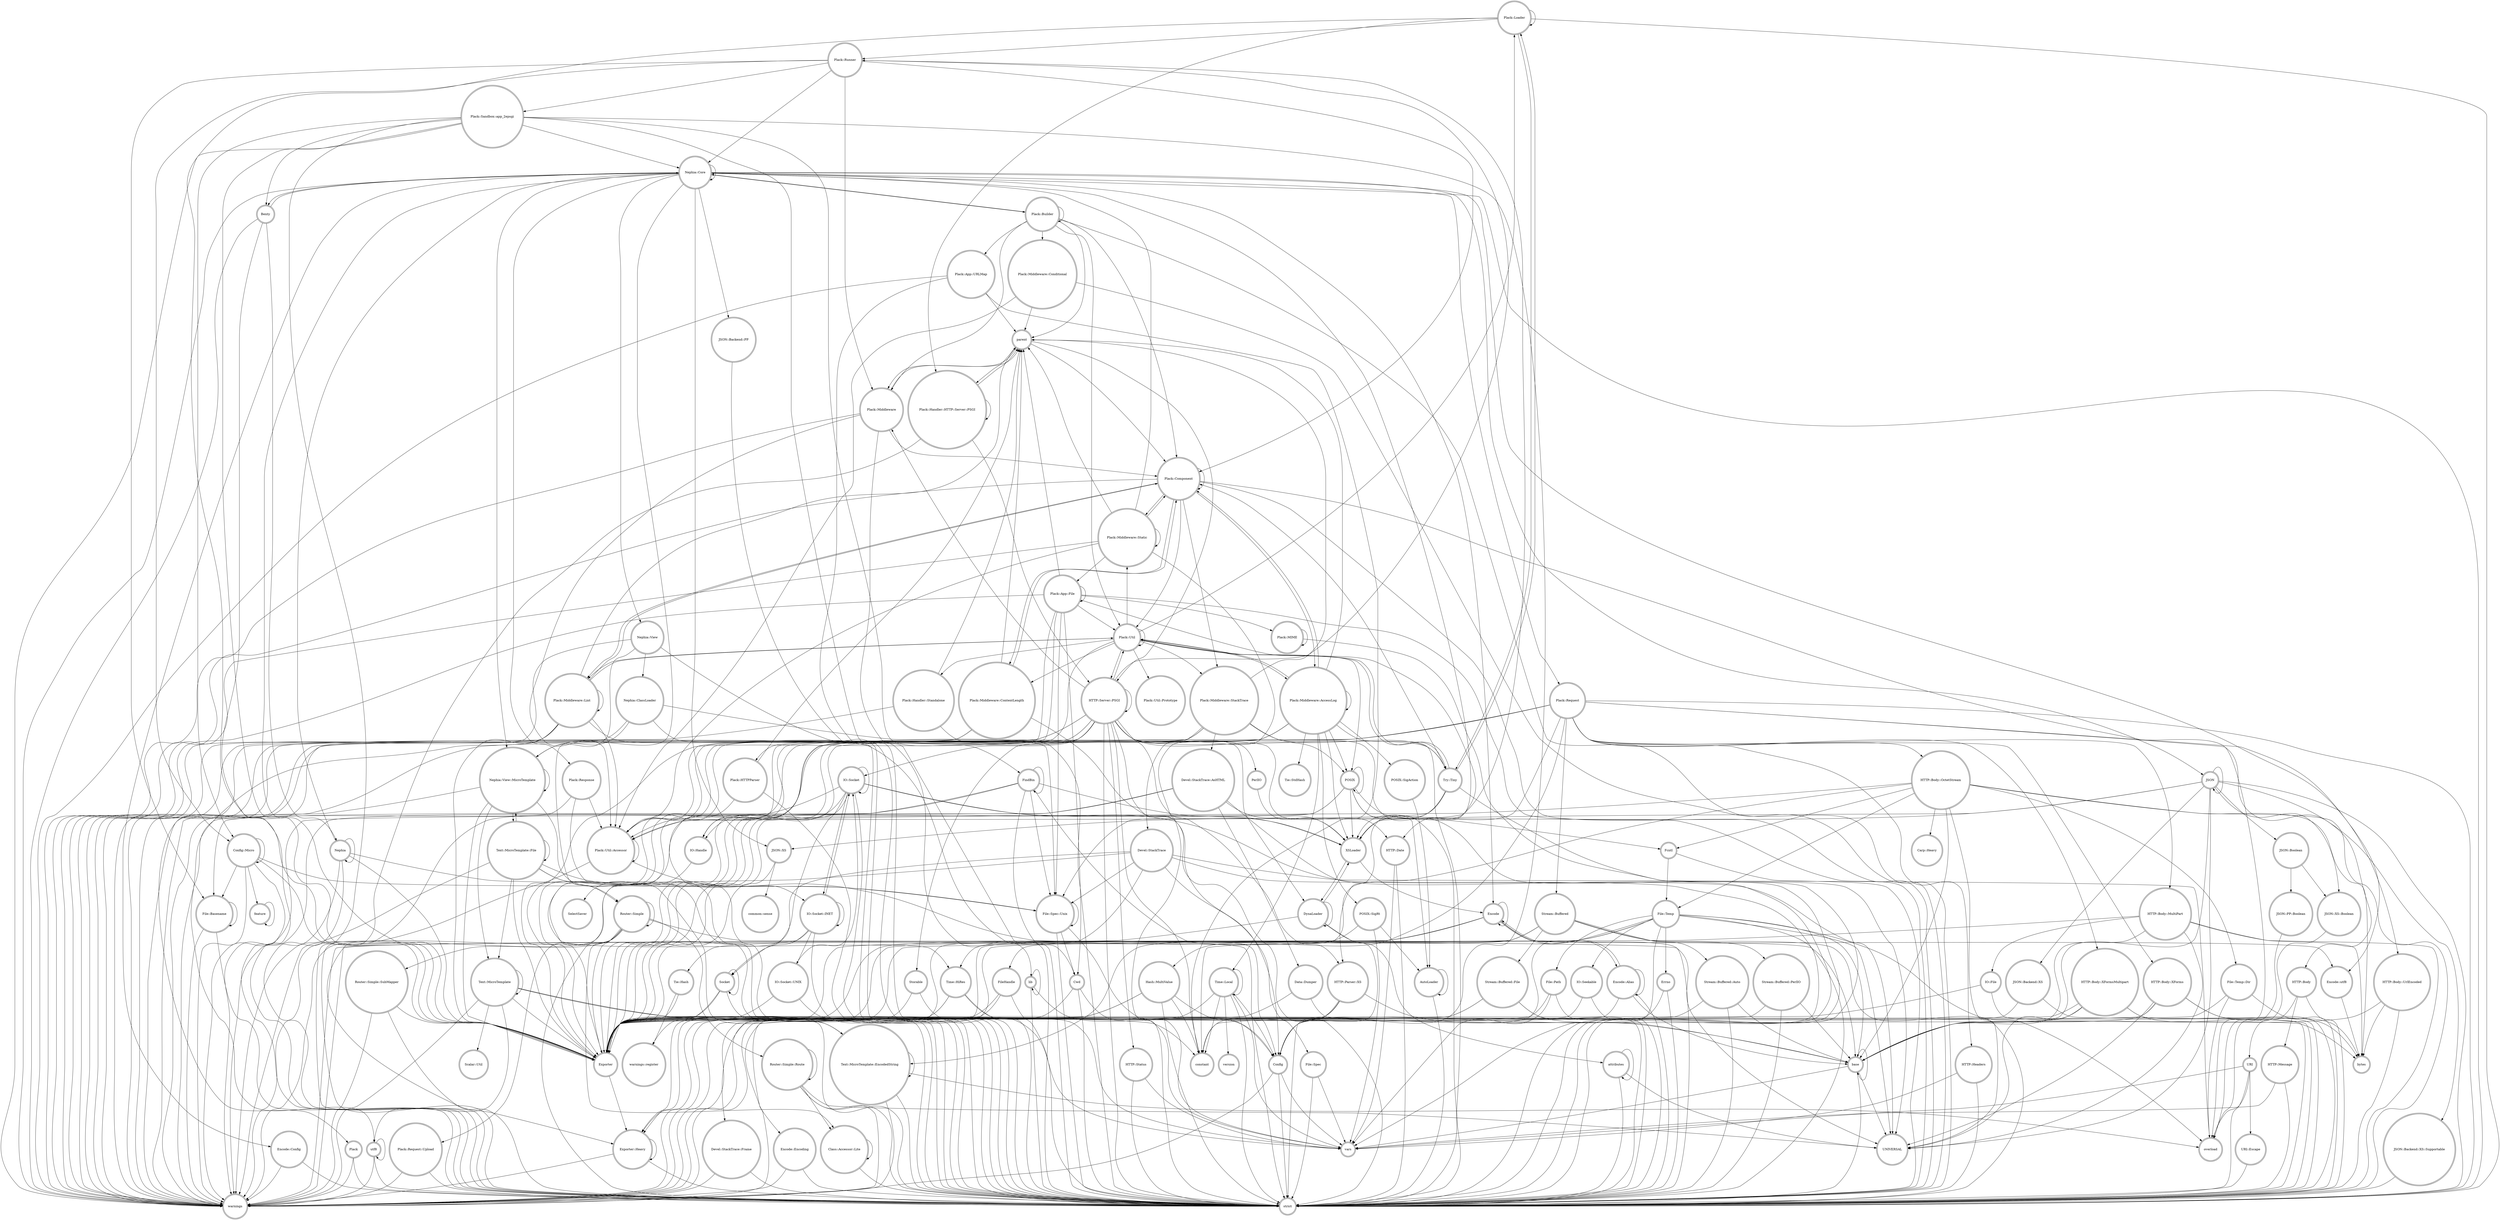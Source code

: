 digraph {
graph [overlap=false]
node [shape=doublecircle];
"Plack::Loader" -> "Plack::Runner";
"Nephia::Core" -> "Router::Simple";
"Time::Local" -> "version";
"Plack::Middleware::ContentLength" -> "parent";
"Nephia::Core" -> "Exporter";
"Plack::Middleware::Static" -> "Nephia::Core";
"Plack::Runner" -> "Plack::Middleware";
"FileHandle" -> "Exporter::Heavy";
"Plack::Handler::HTTP::Server::PSGI" -> "strict";
"Plack::Loader" -> "Try::Tiny";
"IO::Socket" -> "IO::Socket";
"Router::Simple::Route" -> "Router::Simple::Route";
"Nephia::Core" -> "Plack::Builder";
"Plack::Builder" -> "Plack::App::URLMap";
"HTTP::Body::UrlEncoded" -> "bytes";
"Config::Micro" -> "File::Spec::Unix";
"Router::Simple::SubMapper" -> "strict";
"Plack::Middleware::StackTrace" -> "Devel::StackTrace";
"Router::Simple::Route" -> "warnings";
"URI" -> "overload";
"Plack::Util" -> "Try::Tiny";
"HTTP::Body::OctetStream" -> "bytes";
"Stream::Buffered::PerlIO" -> "strict";
"Plack::Middleware::AccessLog" -> "Plack::Component";
"Nephia" -> "Router::Simple";
"Plack::Middleware" -> "Plack::Util::Accessor";
"HTTP::Server::PSGI" -> "Plack";
"Plack::Request" -> "HTTP::Body::MultiPart";
"Plack::Handler::Standalone" -> "parent";
"HTTP::Body::OctetStream" -> "Fcntl";
"Router::Simple" -> "UNIVERSAL";
"Plack::App::URLMap" -> "warnings";
"Cwd" -> "vars";
"Plack" -> "warnings";
"Stream::Buffered" -> "strict";
"PerlIO" -> "XSLoader";
"Plack::Middleware::Static" -> "Plack::Component";
"Plack::Response" -> "warnings";
"Config" -> "strict";
"JSON" -> "strict";
"Plack::Middleware::AccessLog" -> "strict";
"Plack::Builder" -> "Plack::Builder";
"HTTP::Body" -> "HTTP::Message";
"Plack::App::File" -> "Exporter";
"Nephia::Core" -> "Nephia::View::MicroTemplate";
"Plack::Builder" -> "Nephia::Core";
"Encode::Alias" -> "Encode";
"URI::Escape" -> "strict";
"Nephia::Core" -> "Nephia::View";
"Time::HiRes" -> "strict";
"JSON" -> "JSON::XS";
"POSIX" -> "strict";
"Plack::Util" -> "Plack::Middleware::AccessLog";
"Router::Simple::SubMapper" -> "Exporter";
"Plack::Request" -> "HTTP::Body";
"Try::Tiny" -> "UNIVERSAL";
"Plack::Middleware" -> "strict";
"Router::Simple::Route" -> "UNIVERSAL";
"JSON::XS::Boolean" -> "overload";
"File::Temp" -> "Config";
"Plack::Util" -> "Plack::Loader";
"Plack::Middleware::Lint" -> "Plack::Component";
"Nephia::Core" -> "JSON::XS";
"Plack::Middleware::Static" -> "Plack::Middleware::Static";
"Hash::MultiValue" -> "Config";
"Data::Dumper" -> "bytes";
"File::Temp" -> "base";
"Plack::Builder" -> "Plack::Middleware::Conditional";
"File::Temp" -> "Errno";
"IO::Socket::INET" -> "Socket";
"Stream::Buffered" -> "FileHandle";
"File::Path" -> "Exporter";
"Nephia::View" -> "warnings";
"parent" -> "Plack::Middleware";
"HTTP::Body::MultiPart" -> "UNIVERSAL";
"Plack::Middleware::Lint" -> "Plack::Util";
"Text::MicroTemplate" -> "Scalar::Util";
"POSIX::SigRt" -> "vars";
"HTTP::Date" -> "strict";
"Exporter::Heavy" -> "warnings";
"HTTP::Parser::XS" -> "base";
"IO::Handle" -> "SelectSaver";
"Hash::MultiValue" -> "warnings";
"Stream::Buffered::File" -> "base";
"URI" -> "vars";
"Plack::Request" -> "XSLoader";
"Devel::StackTrace" -> "File::Spec";
"HTTP::Server::PSGI" -> "HTTP::Parser::XS";
"DynaLoader" -> "attributes";
"Nephia::Core" -> "Benty";
"IO::Socket" -> "Exporter::Heavy";
"IO::Socket::INET" -> "IO::Socket";
"Plack::Request::Upload" -> "strict";
"Devel::StackTrace" -> "Exporter";
"File::Spec" -> "vars";
"HTTP::Server::PSGI" -> "DynaLoader";
"Plack::Builder" -> "Plack::Component";
"Plack::Response" -> "Plack::Util::Accessor";
"Devel::StackTrace::Frame" -> "strict";
"POSIX::SigRt" -> "AutoLoader";
"Plack::Middleware::AccessLog" -> "XSLoader";
"Plack::Util" -> "Plack::Util";
"Plack::Middleware::AccessLog" -> "Plack::Util::Accessor";
"Plack::Sandbox::app_2epsgi" -> "Benty";
"Plack::App::File" -> "warnings";
"Plack::Util" -> "Plack::Middleware::ContentLength";
"Encode" -> "Encode::utf8";
"JSON" -> "UNIVERSAL";
"HTTP::Server::PSGI" -> "warnings";
"Errno" -> "Config";
"Plack::Request" -> "HTTP::Headers";
"Plack::App::File" -> "Plack::MIME";
"FindBin" -> "Config";
"HTTP::Body::XForms" -> "UNIVERSAL";
"utf8" -> "warnings";
"Stream::Buffered::File" -> "Exporter";
"HTTP::Server::PSGI" -> "strict";
"File::Temp::Dir" -> "overload";
"Text::MicroTemplate::EncodedString" -> "Text::MicroTemplate::EncodedString";
"HTTP::Body::UrlEncoded" -> "base";
"Plack::App::File" -> "parent";
"Router::Simple::SubMapper" -> "warnings";
"Plack::Middleware::Lint" -> "Plack::Util::Accessor";
"HTTP::Server::PSGI" -> "Try::Tiny";
"HTTP::Server::PSGI" -> "Plack::Middleware";
"Stream::Buffered" -> "Exporter";
"Time::Local" -> "constant";
"HTTP::Server::PSGI" -> "HTTP::Server::PSGI";
"Plack::Builder" -> "strict";
"base" -> "UNIVERSAL";
"Plack::Request" -> "Stream::Buffered";
"HTTP::Server::PSGI" -> "Exporter";
"Plack::Request" -> "Storable";
"Plack::Handler::HTTP::Server::PSGI" -> "Plack::Handler::HTTP::Server::PSGI";
"HTTP::Server::PSGI" -> "IO::Socket::INET";
"Encode::Alias" -> "Encode::Alias";
"Hash::MultiValue" -> "constant";
"Try::Tiny" -> "HTTP::Parser::XS";
"Benty" -> "strict";
"File::Temp" -> "File::Path";
"IO::Seekable" -> "Exporter";
"HTTP::Parser::XS" -> "warnings";
"Plack::HTTPParser" -> "strict";
"HTTP::Body::MultiPart" -> "strict";
"IO::Seekable" -> "strict";
"IO::Socket::UNIX" -> "strict";
"Nephia::Core" -> "warnings";
"Plack::Middleware" -> "warnings";
"AutoLoader" -> "AutoLoader";
"Text::MicroTemplate" -> "warnings";
"Text::MicroTemplate::EncodedString" -> "overload";
"POSIX" -> "AutoLoader";
"Stream::Buffered::File" -> "warnings";
"Devel::StackTrace" -> "overload";
"POSIX" -> "Exporter";
"Plack::Middleware::Lint" -> "Plack::Middleware::Lint";
"Plack::Loader" -> "strict";
"Plack::App::File" -> "Cwd";
"FindBin" -> "File::Spec::Unix";
"Plack::Util::Accessor" -> "warnings";
"Text::MicroTemplate::File" -> "Nephia::View::MicroTemplate";
"Plack::Component" -> "Plack::Middleware::ContentLength";
"HTTP::Message" -> "strict";
"Plack::Middleware::Lint" -> "strict";
"HTTP::Body::XFormsMultipart" -> "bytes";
"HTTP::Body::OctetStream" -> "Exporter";
"JSON::Backend::XS::Supportable" -> "strict";
"lib" -> "strict";
"Plack::MIME" -> "strict";
"Plack::App::File" -> "HTTP::Date";
"Plack::Component" -> "Plack::Middleware::Lint";
"HTTP::Body::XFormsMultipart" -> "Exporter";
"Plack::Sandbox::app_2epsgi" -> "warnings";
"Devel::StackTrace" -> "strict";
"Encode::Alias" -> "warnings";
"File::Temp::Dir" -> "strict";
"IO::Socket::INET" -> "Exporter";
"HTTP::Body::XFormsMultipart" -> "UNIVERSAL";
"Plack::Middleware::Lint" -> "Exporter";
"IO::Socket::UNIX" -> "Exporter";
"Plack::Middleware::StackTrace" -> "Exporter";
"Plack::App::URLMap" -> "constant";
"File::Spec" -> "strict";
"Tie::Hash" -> "warnings::register";
"POSIX" -> "XSLoader";
"Plack::Middleware::AccessLog" -> "Tie::StdHash";
"Hash::MultiValue" -> "strict";
"JSON::PP::Boolean" -> "overload";
"JSON" -> "JSON";
"Nephia::ClassLoader" -> "strict";
"Storable" -> "Exporter";
"Plack::Middleware::Conditional" -> "Plack::Util::Accessor";
"Encode" -> "warnings";
"HTTP::Body::OctetStream" -> "UNIVERSAL";
"DynaLoader" -> "Time::HiRes";
"Plack" -> "strict";
"Plack::Middleware::Conditional" -> "strict";
"File::Temp" -> "overload";
"Plack::Runner" -> "File::Spec::Unix";
"Plack::Request" -> "Plack::Request::Upload";
"Fcntl" -> "File::Temp";
"Nephia" -> "strict";
"Nephia::View::MicroTemplate" -> "Nephia::View::MicroTemplate";
"Router::Simple::Route" -> "Class::Accessor::Lite";
"IO::Socket" -> "IO::Handle";
"Plack::MIME" -> "Plack::MIME";
"Plack::Middleware::Static" -> "strict";
"Nephia::View" -> "Nephia::ClassLoader";
"Socket" -> "Socket";
"Time::Local" -> "strict";
"Try::Tiny" -> "Plack::Util::Accessor";
"Plack::Middleware::AccessLog" -> "Plack::Util";
"IO::Socket" -> "Socket";
"POSIX::SigRt" -> "Tie::Hash";
"Try::Tiny" -> "Plack::Component";
"HTTP::Body::OctetStream" -> "File::Temp";
"Nephia::ClassLoader" -> "File::Spec::Unix";
"Nephia::ClassLoader" -> "Nephia::View::MicroTemplate";
"Devel::StackTrace" -> "warnings";
"Config::Micro" -> "feature";
"Plack::Middleware::AccessLog" -> "Plack::Middleware::AccessLog";
"Text::MicroTemplate" -> "Text::MicroTemplate";
"AutoLoader" -> "strict";
"Encode" -> "strict";
"Try::Tiny" -> "XSLoader";
"File::Basename" -> "warnings";
"HTTP::Parser::XS" -> "constant";
"HTTP::Body::XFormsMultipart" -> "strict";
"Plack::Middleware::AccessLog" -> "parent";
"Stream::Buffered::PerlIO" -> "warnings";
"Plack::Middleware::AccessLog" -> "IO::Handle";
"HTTP::Body::MultiPart" -> "Exporter";
"Text::MicroTemplate::EncodedString" -> "strict";
"Encode" -> "base";
"Nephia::View::MicroTemplate" -> "Text::MicroTemplate";
"FindBin" -> "FindBin";
"Text::MicroTemplate" -> "constant";
"Config" -> "warnings";
"Plack::Sandbox::app_2epsgi" -> "Config";
"Nephia::Core" -> "JSON::Backend::PP";
"HTTP::Server::PSGI" -> "HTTP::Date";
"JSON::XS" -> "Exporter";
"File::Temp" -> "Exporter";
"Plack::Middleware::AccessLog" -> "POSIX::SigAction";
"XSLoader" -> "Encode";
"JSON::XS" -> "common::sense";
"Plack::Response" -> "strict";
"Plack::Component" -> "Plack::Middleware::AccessLog";
"Plack::Runner" -> "Plack::Component";
"HTTP::Server::PSGI" -> "Time::HiRes";
"Encode" -> "Text::MicroTemplate::EncodedString";
"Time::Local" -> "Config";
"HTTP::Server::PSGI" -> "Plack::Runner";
"File::Temp" -> "strict";
"Errno" -> "strict";
"Plack::Loader" -> "Plack::Loader";
"Storable" -> "vars";
"File::Spec::Unix" -> "vars";
"Plack::Util" -> "Plack::Middleware::StackTrace";
"Plack::Middleware" -> "parent";
"Router::Simple::Route" -> "strict";
"attributes" -> "strict";
"Plack::Sandbox::app_2epsgi" -> "Config::Micro";
"lib" -> "Config";
"Plack::Runner" -> "File::Basename";
"Devel::StackTrace" -> "Devel::StackTrace::Frame";
"HTTP::Body::MultiPart" -> "bytes";
"HTTP::Server::PSGI" -> "constant";
"Plack::Middleware::StackTrace" -> "strict";
"Plack::Middleware::Lint" -> "utf8";
"utf8" -> "strict";
"Time::Local" -> "Exporter";
"Time::HiRes" -> "Exporter::Heavy";
"Devel::StackTrace::AsHTML" -> "strict";
"Nephia::View" -> "Nephia::View::MicroTemplate";
"HTTP::Status" -> "vars";
"parent" -> "HTTP::Server::PSGI";
"Plack::Request" -> "HTTP::Body::XForms";
"Stream::Buffered::Auto" -> "base";
"Nephia" -> "Exporter";
"Plack::Sandbox::app_2epsgi" -> "strict";
"IO::File" -> "Exporter";
"File::Basename" -> "File::Basename";
"Encode::Encoding" -> "warnings";
"File::Temp" -> "UNIVERSAL";
"File::Path" -> "strict";
"Nephia" -> "Nephia";
"Plack::Middleware::Lint" -> "warnings";
"Config::Micro" -> "File::Basename";
"Config::Micro" -> "warnings";
"Plack::Middleware::AccessLog" -> "POSIX::SigRt";
"Nephia::Core" -> "Plack::Response";
"HTTP::Server::PSGI" -> "PerlIO";
"JSON::Backend::XS" -> "strict";
"Benty" -> "Nephia";
"Plack::Builder" -> "Plack::Util";
"Plack::Util" -> "HTTP::Server::PSGI";
"Plack::Middleware::StackTrace" -> "Plack::Util::Accessor";
"Plack::Middleware::StackTrace" -> "parent";
"Plack::Component" -> "strict";
"Plack::Request" -> "Hash::MultiValue";
"Plack::App::URLMap" -> "parent";
"Text::MicroTemplate::File" -> "Text::MicroTemplate::EncodedString";
"JSON" -> "base";
"Plack::Request" -> "HTTP::Body::XFormsMultipart";
"Plack::Request" -> "warnings";
"Socket" -> "strict";
"HTTP::Body" -> "URI";
"attributes" -> "attributes";
"Time::HiRes" -> "vars";
"Plack::Util" -> "Plack::Util::Accessor";
"HTTP::Parser::XS" -> "strict";
"IO::Socket" -> "Exporter";
"HTTP::Headers" -> "vars";
"Plack::Handler::Standalone" -> "warnings";
"IO::Socket::INET" -> "IO::Socket::UNIX";
"Exporter" -> "Exporter::Heavy";
"HTTP::Date" -> "vars";
"Nephia" -> "Nephia::Core";
"JSON::Boolean" -> "JSON::XS::Boolean";
"Router::Simple" -> "Router::Simple::Route";
"Devel::StackTrace::AsHTML" -> "warnings";
"HTTP::Server::PSGI" -> "Plack::Util";
"Router::Simple" -> "Router::Simple";
"Text::MicroTemplate" -> "utf8";
"Plack::Request" -> "HTTP::Body::OctetStream";
"Plack::Component" -> "Plack::Component";
"lib" -> "lib";
"attributes" -> "UNIVERSAL";
"Plack::Handler::HTTP::Server::PSGI" -> "parent";
"HTTP::Status" -> "strict";
"Text::MicroTemplate::EncodedString" -> "warnings";
"Encode::Alias" -> "strict";
"Plack::Util" -> "Plack::Handler::Standalone";
"utf8" -> "utf8";
"HTTP::Message" -> "vars";
"Text::MicroTemplate" -> "Exporter";
"POSIX" -> "warnings";
"Plack::Util" -> "Plack::Middleware::Lint";
"Plack::Request" -> "HTTP::Body::UrlEncoded";
"Exporter::Heavy" -> "strict";
"File::Spec::Unix" -> "strict";
"Time::HiRes" -> "Exporter";
"Devel::StackTrace::AsHTML" -> "XSLoader";
"HTTP::Body::OctetStream" -> "Exporter::Heavy";
"HTTP::Server::PSGI" -> "IO::Socket";
"DynaLoader" -> "DynaLoader";
"Plack::Util" -> "Plack::Middleware::Static";
"Plack::Middleware::ContentLength" -> "Plack::Util::Accessor";
"Plack::HTTPParser" -> "Exporter";
"HTTP::Headers" -> "strict";
"Router::Simple" -> "Router::Simple::SubMapper";
"IO::Socket" -> "strict";
"base" -> "base";
"Nephia::View::MicroTemplate" -> "Text::MicroTemplate::File";
"File::Temp" -> "IO::Seekable";
"Plack::Handler::Standalone" -> "strict";
"Encode" -> "Exporter";
"Encode::Encoding" -> "strict";
"Stream::Buffered" -> "Stream::Buffered::Auto";
"Text::MicroTemplate" -> "Text::MicroTemplate::EncodedString";
"Time::Local" -> "vars";
"HTTP::Server::PSGI" -> "POSIX";
"Cwd" -> "Exporter";
"Plack::Middleware" -> "Plack::Component";
"Plack::Middleware::StackTrace" -> "Devel::StackTrace::AsHTML";
"JSON" -> "XSLoader";
"JSON::Backend::XS" -> "constant";
"File::Path" -> "vars";
"JSON" -> "JSON::XS::Boolean";
"Fcntl" -> "strict";
"parent" -> "Plack::Handler::HTTP::Server::PSGI";
"Text::MicroTemplate::File" -> "File::Spec::Unix";
"Plack::Component" -> "overload";
"HTTP::Body::UrlEncoded" -> "strict";
"Encode::utf8" -> "bytes";
"Plack::Runner" -> "Plack::Sandbox::app_2epsgi";
"Plack::Request" -> "strict";
"Text::MicroTemplate::File" -> "Text::MicroTemplate";
"Plack::Builder" -> "parent";
"Config::Micro" -> "strict";
"Plack::Request::Upload" -> "warnings";
"DynaLoader" -> "Config";
"IO::Socket" -> "UNIVERSAL";
"Plack::App::File" -> "File::Spec::Unix";
"Plack::Loader" -> "Exporter";
"Router::Simple" -> "strict";
"Exporter::Heavy" -> "Exporter::Heavy";
"Plack::Middleware::Lint" -> "parent";
"Router::Simple" -> "Class::Accessor::Lite";
"Tie::Hash" -> "Exporter";
"Socket" -> "warnings::register";
"Plack::App::File" -> "Plack::Util";
"Cwd" -> "strict";
"File::Spec::Unix" -> "File::Spec::Unix";
"HTTP::Body::OctetStream" -> "base";
"Nephia::Core" -> "JSON";
"Plack::Handler::HTTP::Server::PSGI" -> "HTTP::Server::PSGI";
"POSIX" -> "Fcntl";
"Plack::Sandbox::app_2epsgi" -> "Exporter";
"Plack::Util" -> "POSIX";
"Plack::Runner" -> "Nephia::Core";
"Stream::Buffered" -> "warnings";
"Plack::Middleware::StackTrace" -> "Try::Tiny";
"Plack::App::File" -> "Plack::Util::Accessor";
"Plack::Middleware::StackTrace" -> "warnings";
"Plack::Middleware::Static" -> "warnings";
"File::Temp" -> "constant";
"Plack::Middleware::AccessLog" -> "POSIX";
"Nephia::Core" -> "Encode::utf8";
"Encode::Config" -> "warnings";
"Plack::Component" -> "Plack::Util";
"Plack::Builder" -> "Plack::Middleware";
"HTTP::Body::MultiPart" -> "IO::File";
"Plack::Middleware::ContentLength" -> "warnings";
"DynaLoader" -> "XSLoader";
"Data::Dumper" -> "Exporter";
"Try::Tiny" -> "Plack::Util";
"HTTP::Server::PSGI" -> "Plack::HTTPParser";
"Class::Accessor::Lite" -> "strict";
"Encode::Alias" -> "base";
"Plack::Middleware::AccessLog" -> "warnings";
"Plack::Util::Accessor" -> "strict";
"Encode" -> "Encode::Encoding";
"JSON" -> "JSON::Boolean";
"Text::MicroTemplate::File" -> "strict";
"HTTP::Body::XForms" -> "bytes";
"IO::Socket" -> "XSLoader";
"HTTP::Body::MultiPart" -> "base";
"XSLoader" -> "DynaLoader";
"Devel::StackTrace::AsHTML" -> "Exporter";
"parent" -> "Plack::Component";
"HTTP::Server::PSGI" -> "IO::Handle";
"Nephia::Core" -> "Encode";
"Hash::MultiValue" -> "Exporter";
"Plack::Component" -> "warnings";
"Plack::Middleware::ContentLength" -> "strict";
"Encode::Config" -> "strict";
"Nephia" -> "warnings";
"Socket" -> "Exporter";
"Router::Simple" -> "warnings";
"Router::Simple" -> "Exporter";
"Nephia::View::MicroTemplate" -> "strict";
"Text::MicroTemplate" -> "strict";
"base" -> "strict";
"HTTP::Body::XForms" -> "base";
"JSON" -> "JSON::Backend::XS::Supportable";
"JSON" -> "JSON::Backend::XS";
"Devel::StackTrace::Frame" -> "warnings";
"Try::Tiny" -> "Plack::Loader";
"Text::MicroTemplate::File" -> "Text::MicroTemplate::File";
"Text::MicroTemplate::File" -> "warnings";
"HTTP::Body" -> "strict";
"Plack::Middleware::AccessLog" -> "Time::Local";
"HTTP::Body::XForms" -> "strict";
"FindBin" -> "Cwd";
"Stream::Buffered::Auto" -> "warnings";
"Stream::Buffered::PerlIO" -> "base";
"Plack::Middleware::Static" -> "Plack::App::File";
"File::Temp::Dir" -> "Exporter";
"IO::Socket::UNIX" -> "IO::Socket";
"IO::File" -> "strict";
"POSIX::SigAction" -> "AutoLoader";
"Config::Micro" -> "Config::Micro";
"Plack::Middleware::Static" -> "parent";
"Plack::Middleware::ContentLength" -> "Plack::Component";
"Devel::StackTrace" -> "File::Spec::Unix";
"Nephia::Core" -> "strict";
"HTTP::Body::OctetStream" -> "File::Temp::Dir";
"FileHandle" -> "strict";
"Plack::Middleware::Static" -> "Plack::Util::Accessor";
"File::Temp" -> "vars";
"Plack::App::File" -> "Plack::App::File";
"Stream::Buffered" -> "Stream::Buffered::File";
"FindBin" -> "Exporter";
"HTTP::Body::XFormsMultipart" -> "base";
"Text::MicroTemplate::File" -> "Exporter";
"Plack::Util::Accessor" -> "Plack::Util::Accessor";
"Nephia::View::MicroTemplate" -> "warnings";
"URI" -> "strict";
"Stream::Buffered::File" -> "strict";
"FindBin" -> "File::Basename";
"Stream::Buffered::Auto" -> "strict";
"Nephia::View::MicroTemplate" -> "Exporter";
"Plack::Middleware::Conditional" -> "parent";
"Nephia::View" -> "strict";
"Plack::Runner" -> "Config::Micro";
"Benty" -> "warnings";
"Nephia::Core" -> "XSLoader";
"Config::Micro" -> "Exporter";
"Plack::Loader" -> "Plack::Handler::HTTP::Server::PSGI";
"Config" -> "vars";
"HTTP::Body::OctetStream" -> "strict";
"JSON::Backend::PP" -> "strict";
"FileHandle" -> "Exporter";
"HTTP::Server::PSGI" -> "HTTP::Status";
"Encode" -> "Encode::Alias";
"Stream::Buffered" -> "Stream::Buffered::PerlIO";
"Devel::StackTrace::AsHTML" -> "Data::Dumper";
"URI" -> "URI::Escape";
"Time::Local" -> "Time::Local";
"HTTP::Body::XForms" -> "Exporter";
"JSON::Boolean" -> "JSON::PP::Boolean";
"File::Spec::Unix" -> "Cwd";
"POSIX" -> "POSIX";
"HTTP::Body::OctetStream" -> "Carp::Heavy";
"Nephia::Core" -> "Plack::Request";
"Plack::App::URLMap" -> "strict";
"IO::Socket" -> "IO::Socket::INET";
"Plack::Sandbox::app_2epsgi" -> "FindBin";
"Plack::Sandbox::app_2epsgi" -> "Nephia::Core";
"Plack::App::File" -> "strict";
"Nephia::ClassLoader" -> "warnings";
"FindBin" -> "XSLoader";
"feature" -> "feature";
"Plack::Sandbox::app_2epsgi" -> "lib";
"Class::Accessor::Lite" -> "Class::Accessor::Lite";
"base" -> "vars";
"Plack::HTTPParser" -> "parent";
"IO::Socket::INET" -> "strict";
"Plack::Util" -> "Plack::Util::Prototype";
"Nephia::Core" -> "Nephia::Core";
"File::Basename" -> "strict";
"Nephia::Core" -> "Encode::Config";
"Plack::Component" -> "Plack::Middleware::StackTrace";
"Plack::Component" -> "Plack::Middleware::Static";
"Benty" -> "Nephia::Core";
"Encode" -> "Encode";
"HTTP::Server::PSGI" -> "Config";
"IO::Socket::INET" -> "IO::Socket::INET";
}
